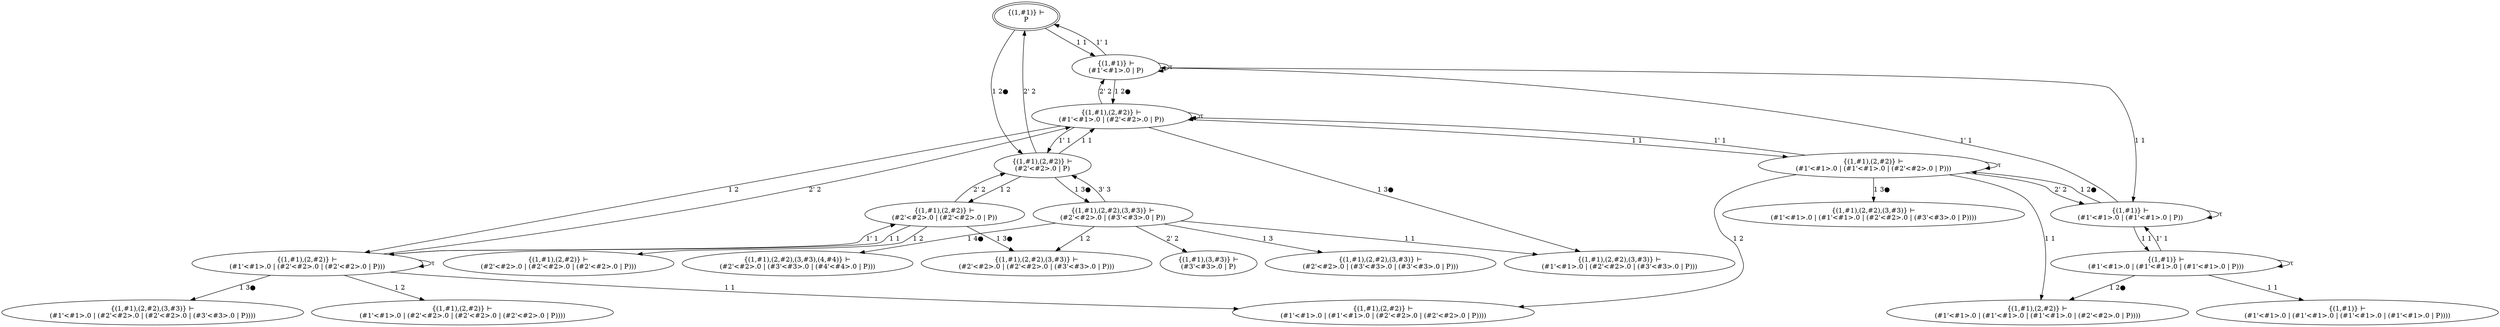 digraph {
    s0 [peripheries=2,label="{(1,#1)} ⊢
P"]
    s1 [label="{(1,#1)} ⊢
(#1'<#1>.0 | P)"]
    s2 [label="{(1,#1),(2,#2)} ⊢
(#2'<#2>.0 | P)"]
    s3 [label="{(1,#1)} ⊢
(#1'<#1>.0 | (#1'<#1>.0 | P))"]
    s4 [label="{(1,#1),(2,#2)} ⊢
(#1'<#1>.0 | (#2'<#2>.0 | P))"]
    s5 [label="{(1,#1),(2,#2)} ⊢
(#2'<#2>.0 | (#2'<#2>.0 | P))"]
    s6 [label="{(1,#1),(2,#2),(3,#3)} ⊢
(#2'<#2>.0 | (#3'<#3>.0 | P))"]
    s7 [label="{(1,#1)} ⊢
(#1'<#1>.0 | (#1'<#1>.0 | (#1'<#1>.0 | P)))"]
    s8 [label="{(1,#1),(2,#2)} ⊢
(#1'<#1>.0 | (#1'<#1>.0 | (#2'<#2>.0 | P)))"]
    s9 [label="{(1,#1),(2,#2)} ⊢
(#1'<#1>.0 | (#2'<#2>.0 | (#2'<#2>.0 | P)))"]
    s10 [label="{(1,#1),(2,#2),(3,#3)} ⊢
(#1'<#1>.0 | (#2'<#2>.0 | (#3'<#3>.0 | P)))"]
    s11 [label="{(1,#1),(2,#2)} ⊢
(#2'<#2>.0 | (#2'<#2>.0 | (#2'<#2>.0 | P)))"]
    s12 [label="{(1,#1),(2,#2),(3,#3)} ⊢
(#2'<#2>.0 | (#2'<#2>.0 | (#3'<#3>.0 | P)))"]
    s13 [label="{(1,#1),(3,#3)} ⊢
(#3'<#3>.0 | P)"]
    s14 [label="{(1,#1),(2,#2),(3,#3)} ⊢
(#2'<#2>.0 | (#3'<#3>.0 | (#3'<#3>.0 | P)))"]
    s15 [label="{(1,#1),(2,#2),(3,#3),(4,#4)} ⊢
(#2'<#2>.0 | (#3'<#3>.0 | (#4'<#4>.0 | P)))"]
    s16 [label="{(1,#1)} ⊢
(#1'<#1>.0 | (#1'<#1>.0 | (#1'<#1>.0 | (#1'<#1>.0 | P))))"]
    s17 [label="{(1,#1),(2,#2)} ⊢
(#1'<#1>.0 | (#1'<#1>.0 | (#1'<#1>.0 | (#2'<#2>.0 | P))))"]
    s18 [label="{(1,#1),(2,#2)} ⊢
(#1'<#1>.0 | (#1'<#1>.0 | (#2'<#2>.0 | (#2'<#2>.0 | P))))"]
    s19 [label="{(1,#1),(2,#2),(3,#3)} ⊢
(#1'<#1>.0 | (#1'<#1>.0 | (#2'<#2>.0 | (#3'<#3>.0 | P))))"]
    s20 [label="{(1,#1),(2,#2)} ⊢
(#1'<#1>.0 | (#2'<#2>.0 | (#2'<#2>.0 | (#2'<#2>.0 | P))))"]
    s21 [label="{(1,#1),(2,#2),(3,#3)} ⊢
(#1'<#1>.0 | (#2'<#2>.0 | (#2'<#2>.0 | (#3'<#3>.0 | P))))"]

    s0 -> s1 [label="1 1"]
    s0 -> s2 [label="1 2●"]
    s1 -> s0 [label="1' 1"]
    s1 -> s3 [label="1 1"]
    s1 -> s4 [label="1 2●"]
    s1 -> s1 [label="τ"]
    s2 -> s0 [label="2' 2"]
    s2 -> s4 [label="1 1"]
    s2 -> s5 [label="1 2"]
    s2 -> s6 [label="1 3●"]
    s3 -> s1 [label="1' 1"]
    s3 -> s7 [label="1 1"]
    s3 -> s8 [label="1 2●"]
    s3 -> s3 [label="τ"]
    s4 -> s2 [label="1' 1"]
    s4 -> s1 [label="2' 2"]
    s4 -> s8 [label="1 1"]
    s4 -> s9 [label="1 2"]
    s4 -> s10 [label="1 3●"]
    s4 -> s4 [label="τ"]
    s5 -> s2 [label="2' 2"]
    s5 -> s9 [label="1 1"]
    s5 -> s11 [label="1 2"]
    s5 -> s12 [label="1 3●"]
    s6 -> s13 [label="2' 2"]
    s6 -> s2 [label="3' 3"]
    s6 -> s10 [label="1 1"]
    s6 -> s12 [label="1 2"]
    s6 -> s14 [label="1 3"]
    s6 -> s15 [label="1 4●"]
    s7 -> s3 [label="1' 1"]
    s7 -> s16 [label="1 1"]
    s7 -> s17 [label="1 2●"]
    s7 -> s7 [label="τ"]
    s8 -> s4 [label="1' 1"]
    s8 -> s3 [label="2' 2"]
    s8 -> s17 [label="1 1"]
    s8 -> s18 [label="1 2"]
    s8 -> s19 [label="1 3●"]
    s8 -> s8 [label="τ"]
    s9 -> s5 [label="1' 1"]
    s9 -> s4 [label="2' 2"]
    s9 -> s18 [label="1 1"]
    s9 -> s20 [label="1 2"]
    s9 -> s21 [label="1 3●"]
    s9 -> s9 [label="τ"]
}
